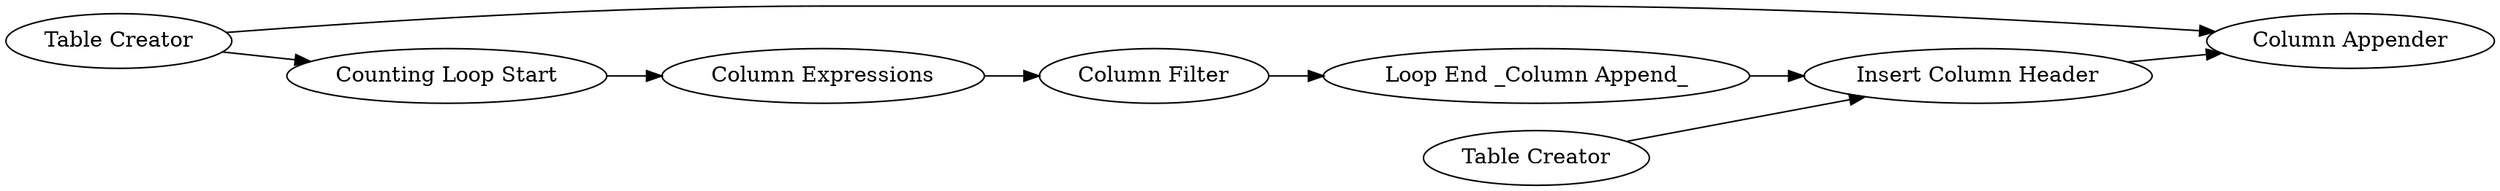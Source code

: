 digraph {
	176 -> 177
	166 -> 167
	175 -> 177
	173 -> 172
	167 -> 173
	176 -> 166
	172 -> 175
	174 -> 175
	175 [label="Insert Column Header"]
	167 [label="Column Expressions"]
	173 [label="Column Filter"]
	174 [label="Table Creator"]
	176 [label="Table Creator"]
	172 [label="Loop End _Column Append_"]
	177 [label="Column Appender"]
	166 [label="Counting Loop Start"]
	rankdir=LR
}
